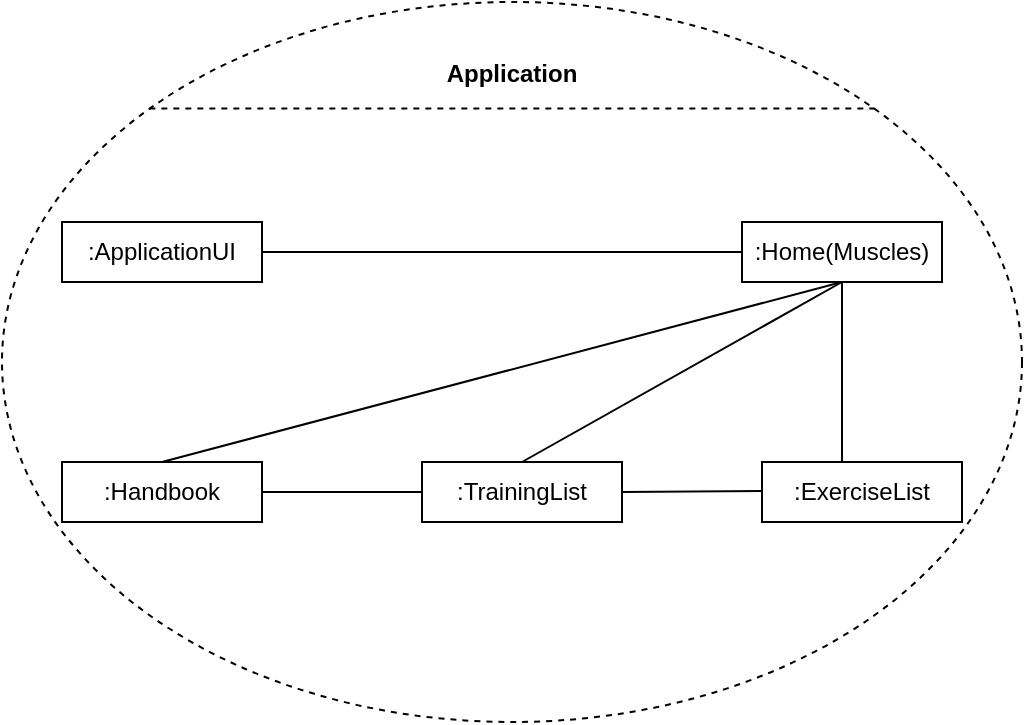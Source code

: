 <mxfile version="21.2.3" type="device">
  <diagram name="Sayfa -1" id="JVeX05MsqDKtN75pxBP6">
    <mxGraphModel dx="621" dy="561" grid="1" gridSize="10" guides="1" tooltips="1" connect="1" arrows="1" fold="1" page="1" pageScale="1" pageWidth="827" pageHeight="1169" math="0" shadow="0">
      <root>
        <mxCell id="0" />
        <mxCell id="1" parent="0" />
        <mxCell id="W5unSxkWkprsVRpUMuPj-1" value="" style="shape=ellipse;container=1;horizontal=1;horizontalStack=0;resizeParent=1;resizeParentMax=0;resizeLast=0;html=1;dashed=1;collapsible=0;" vertex="1" parent="1">
          <mxGeometry x="290" y="100" width="510" height="360" as="geometry" />
        </mxCell>
        <mxCell id="W5unSxkWkprsVRpUMuPj-2" value="&lt;b&gt;Application&lt;/b&gt;" style="html=1;strokeColor=none;fillColor=none;align=center;verticalAlign=middle;spacingLeft=4;spacingRight=4;rotatable=0;points=[[0,0.5],[1,0.5]];resizeWidth=1;whiteSpace=wrap;" vertex="1" parent="W5unSxkWkprsVRpUMuPj-1">
          <mxGeometry y="12.522" width="510" height="46.957" as="geometry" />
        </mxCell>
        <mxCell id="W5unSxkWkprsVRpUMuPj-3" value="" style="line;strokeWidth=1;fillColor=none;rotatable=0;labelPosition=right;points=[];portConstraint=eastwest;dashed=1;resizeWidth=1;" vertex="1" parent="W5unSxkWkprsVRpUMuPj-1">
          <mxGeometry x="73.667" y="46.957" width="362.667" height="12.522" as="geometry" />
        </mxCell>
        <mxCell id="W5unSxkWkprsVRpUMuPj-4" value=":ApplicationUI" style="html=1;align=center;verticalAlign=middle;rotatable=0;whiteSpace=wrap;" vertex="1" parent="W5unSxkWkprsVRpUMuPj-1">
          <mxGeometry width="100" height="30" relative="1" as="geometry">
            <mxPoint x="30" y="110" as="offset" />
          </mxGeometry>
        </mxCell>
        <mxCell id="W5unSxkWkprsVRpUMuPj-6" value="" style="edgeStyle=none;endArrow=none;verticalAlign=middle;labelBackgroundColor=none;endSize=12;html=1;align=left;endFill=0;spacingLeft=4;rounded=0;exitX=1;exitY=0.5;exitDx=0;exitDy=0;entryX=0;entryY=0.5;entryDx=0;entryDy=0;" edge="1" parent="W5unSxkWkprsVRpUMuPj-1" source="W5unSxkWkprsVRpUMuPj-4" target="W5unSxkWkprsVRpUMuPj-7">
          <mxGeometry x="0.564" y="93" relative="1" as="geometry">
            <mxPoint x="315.455" y="220" as="targetPoint" />
            <mxPoint as="offset" />
          </mxGeometry>
        </mxCell>
        <mxCell id="W5unSxkWkprsVRpUMuPj-7" value=":Home(Muscles)" style="html=1;align=center;verticalAlign=middle;rotatable=0;whiteSpace=wrap;" vertex="1" parent="W5unSxkWkprsVRpUMuPj-1">
          <mxGeometry width="100" height="30" relative="1" as="geometry">
            <mxPoint x="370" y="110" as="offset" />
          </mxGeometry>
        </mxCell>
        <mxCell id="W5unSxkWkprsVRpUMuPj-11" value=":Handbook" style="html=1;align=center;verticalAlign=middle;rotatable=0;whiteSpace=wrap;" vertex="1" parent="W5unSxkWkprsVRpUMuPj-1">
          <mxGeometry x="30" y="230" width="100" height="30" as="geometry" />
        </mxCell>
        <mxCell id="W5unSxkWkprsVRpUMuPj-13" value=":ExerciseList" style="html=1;align=center;verticalAlign=middle;rotatable=0;whiteSpace=wrap;" vertex="1" parent="W5unSxkWkprsVRpUMuPj-1">
          <mxGeometry x="380" y="230" width="100" height="30" as="geometry" />
        </mxCell>
        <mxCell id="W5unSxkWkprsVRpUMuPj-12" value=":TrainingList" style="html=1;align=center;verticalAlign=middle;rotatable=0;whiteSpace=wrap;" vertex="1" parent="W5unSxkWkprsVRpUMuPj-1">
          <mxGeometry x="210" y="230" width="100" height="30" as="geometry" />
        </mxCell>
        <mxCell id="W5unSxkWkprsVRpUMuPj-14" value="" style="edgeStyle=none;endArrow=none;verticalAlign=middle;labelBackgroundColor=none;endSize=12;html=1;align=left;endFill=0;spacingLeft=4;rounded=0;exitX=0.5;exitY=0;exitDx=0;exitDy=0;entryX=0.5;entryY=1;entryDx=0;entryDy=0;" edge="1" parent="W5unSxkWkprsVRpUMuPj-1" source="W5unSxkWkprsVRpUMuPj-11" target="W5unSxkWkprsVRpUMuPj-7">
          <mxGeometry x="0.564" y="93" relative="1" as="geometry">
            <mxPoint x="170" y="135" as="sourcePoint" />
            <mxPoint x="330" y="135" as="targetPoint" />
            <mxPoint as="offset" />
          </mxGeometry>
        </mxCell>
        <mxCell id="W5unSxkWkprsVRpUMuPj-15" value="" style="edgeStyle=none;endArrow=none;verticalAlign=middle;labelBackgroundColor=none;endSize=12;html=1;align=left;endFill=0;spacingLeft=4;rounded=0;exitX=0.5;exitY=0;exitDx=0;exitDy=0;entryX=0.5;entryY=1;entryDx=0;entryDy=0;" edge="1" parent="W5unSxkWkprsVRpUMuPj-1" source="W5unSxkWkprsVRpUMuPj-12" target="W5unSxkWkprsVRpUMuPj-7">
          <mxGeometry x="0.564" y="93" relative="1" as="geometry">
            <mxPoint x="120" y="240" as="sourcePoint" />
            <mxPoint x="364" y="149" as="targetPoint" />
            <mxPoint as="offset" />
          </mxGeometry>
        </mxCell>
        <mxCell id="W5unSxkWkprsVRpUMuPj-16" value="" style="edgeStyle=none;endArrow=none;verticalAlign=middle;labelBackgroundColor=none;endSize=12;html=1;align=left;endFill=0;spacingLeft=4;rounded=0;exitX=0.4;exitY=0;exitDx=0;exitDy=0;entryX=0.5;entryY=1;entryDx=0;entryDy=0;exitPerimeter=0;" edge="1" parent="W5unSxkWkprsVRpUMuPj-1" source="W5unSxkWkprsVRpUMuPj-13" target="W5unSxkWkprsVRpUMuPj-7">
          <mxGeometry x="0.564" y="93" relative="1" as="geometry">
            <mxPoint x="265" y="240" as="sourcePoint" />
            <mxPoint x="380" y="150" as="targetPoint" />
            <mxPoint as="offset" />
          </mxGeometry>
        </mxCell>
        <mxCell id="W5unSxkWkprsVRpUMuPj-17" value="" style="edgeStyle=none;endArrow=none;verticalAlign=middle;labelBackgroundColor=none;endSize=12;html=1;align=left;endFill=0;spacingLeft=4;rounded=0;exitX=1;exitY=0.5;exitDx=0;exitDy=0;entryX=0;entryY=0.5;entryDx=0;entryDy=0;" edge="1" parent="W5unSxkWkprsVRpUMuPj-1" source="W5unSxkWkprsVRpUMuPj-12">
          <mxGeometry x="0.564" y="93" relative="1" as="geometry">
            <mxPoint x="170" y="244.5" as="sourcePoint" />
            <mxPoint x="380" y="244.5" as="targetPoint" />
            <mxPoint as="offset" />
          </mxGeometry>
        </mxCell>
        <mxCell id="W5unSxkWkprsVRpUMuPj-18" value="" style="edgeStyle=none;endArrow=none;verticalAlign=middle;labelBackgroundColor=none;endSize=12;html=1;align=left;endFill=0;spacingLeft=4;rounded=0;exitX=1;exitY=0.5;exitDx=0;exitDy=0;entryX=0;entryY=0.5;entryDx=0;entryDy=0;" edge="1" parent="W5unSxkWkprsVRpUMuPj-1" target="W5unSxkWkprsVRpUMuPj-12">
          <mxGeometry x="0.564" y="93" relative="1" as="geometry">
            <mxPoint x="130" y="245" as="sourcePoint" />
            <mxPoint x="200" y="244.5" as="targetPoint" />
            <mxPoint as="offset" />
          </mxGeometry>
        </mxCell>
      </root>
    </mxGraphModel>
  </diagram>
</mxfile>
